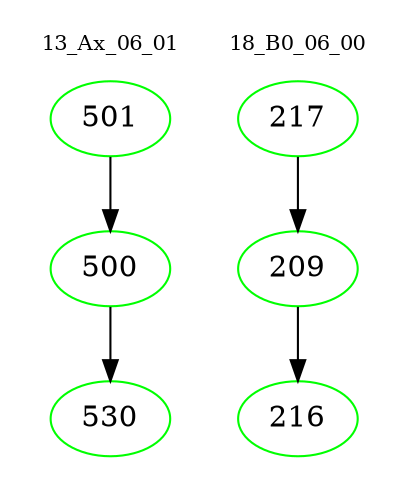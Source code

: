 digraph{
subgraph cluster_0 {
color = white
label = "13_Ax_06_01";
fontsize=10;
T0_501 [label="501", color="green"]
T0_501 -> T0_500 [color="black"]
T0_500 [label="500", color="green"]
T0_500 -> T0_530 [color="black"]
T0_530 [label="530", color="green"]
}
subgraph cluster_1 {
color = white
label = "18_B0_06_00";
fontsize=10;
T1_217 [label="217", color="green"]
T1_217 -> T1_209 [color="black"]
T1_209 [label="209", color="green"]
T1_209 -> T1_216 [color="black"]
T1_216 [label="216", color="green"]
}
}
